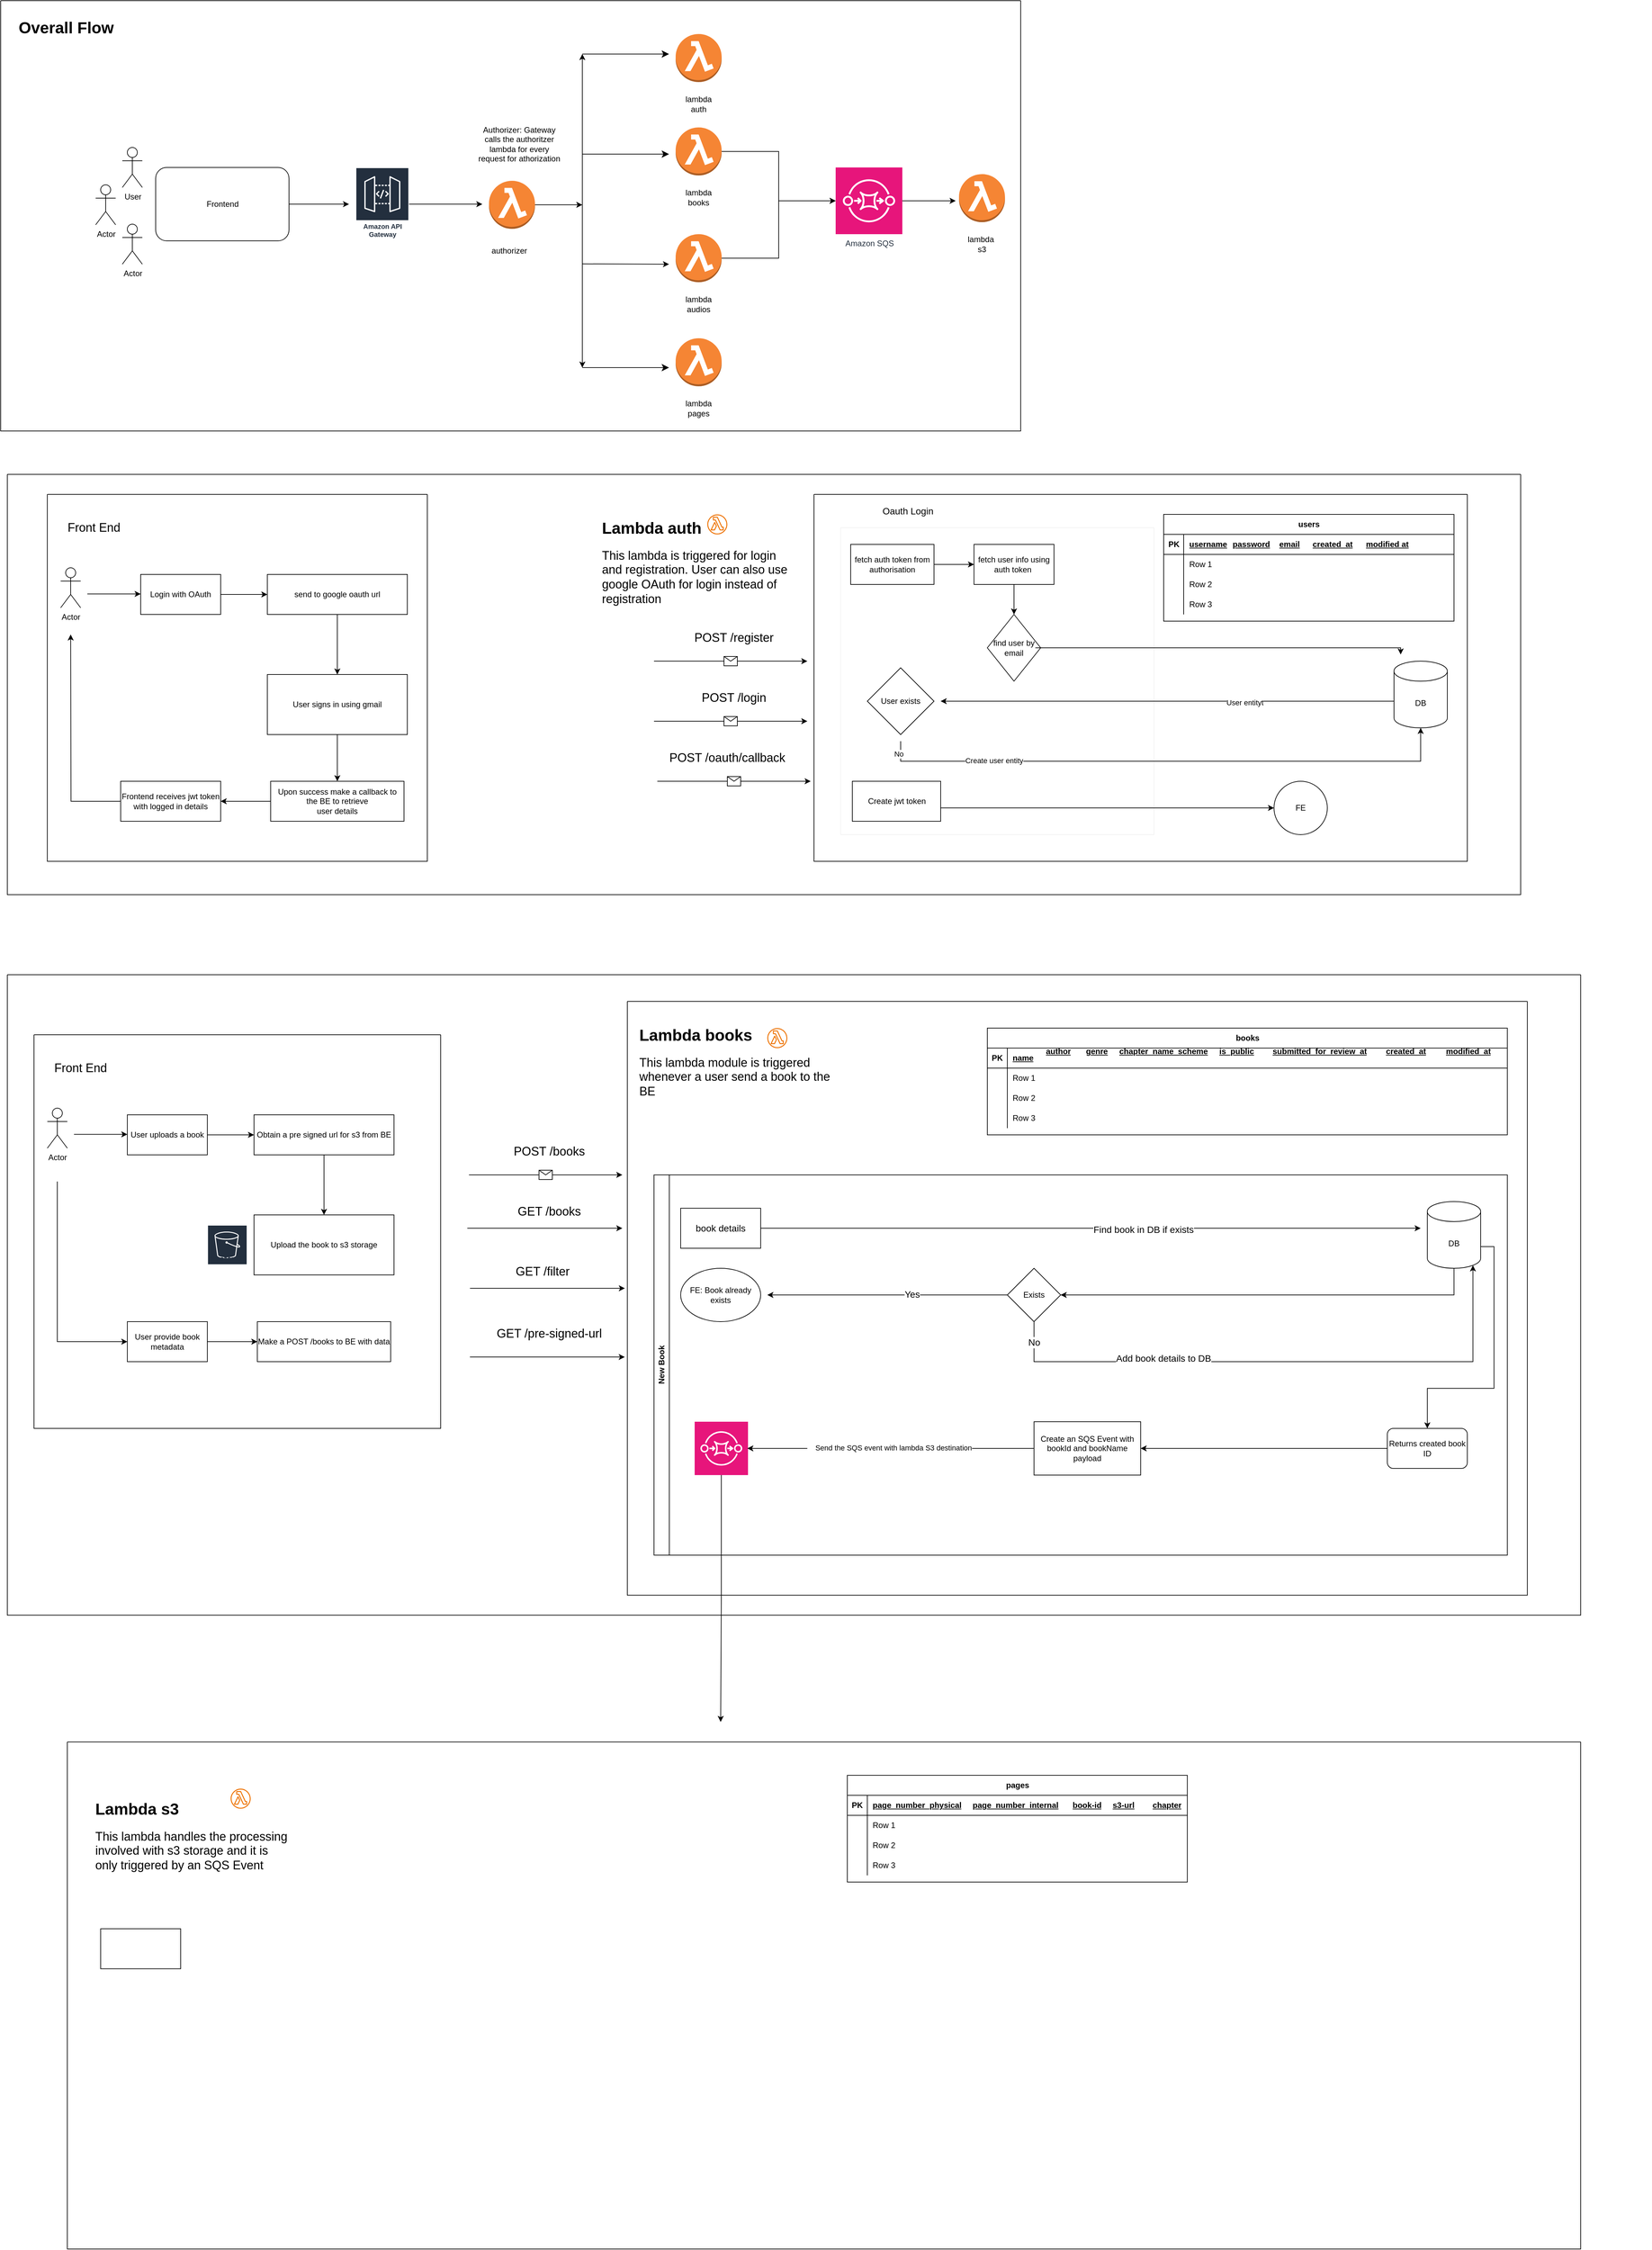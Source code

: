 <mxfile version="24.8.6">
  <diagram name="Page-1" id="2YBvvXClWsGukQMizWep">
    <mxGraphModel dx="2385" dy="2718" grid="1" gridSize="10" guides="1" tooltips="1" connect="1" arrows="1" fold="1" page="1" pageScale="1" pageWidth="850" pageHeight="1100" math="0" shadow="0">
      <root>
        <mxCell id="0" />
        <mxCell id="1" parent="0" />
        <mxCell id="t9KaYm3IcildCPDt8CfC-64" style="edgeStyle=orthogonalEdgeStyle;rounded=0;orthogonalLoop=1;jettySize=auto;html=1;" edge="1" parent="1" source="t9KaYm3IcildCPDt8CfC-1">
          <mxGeometry relative="1" as="geometry">
            <mxPoint x="552.5" y="275" as="targetPoint" />
          </mxGeometry>
        </mxCell>
        <mxCell id="t9KaYm3IcildCPDt8CfC-1" value="Frontend" style="rounded=1;whiteSpace=wrap;html=1;" vertex="1" parent="1">
          <mxGeometry x="262.5" y="220" width="200" height="110" as="geometry" />
        </mxCell>
        <mxCell id="t9KaYm3IcildCPDt8CfC-2" value="User" style="shape=umlActor;verticalLabelPosition=bottom;verticalAlign=top;html=1;outlineConnect=0;" vertex="1" parent="1">
          <mxGeometry x="212.5" y="190" width="30" height="60" as="geometry" />
        </mxCell>
        <mxCell id="t9KaYm3IcildCPDt8CfC-45" style="edgeStyle=orthogonalEdgeStyle;rounded=0;orthogonalLoop=1;jettySize=auto;html=1;" edge="1" parent="1" source="t9KaYm3IcildCPDt8CfC-3">
          <mxGeometry relative="1" as="geometry">
            <mxPoint x="752.5" y="275" as="targetPoint" />
          </mxGeometry>
        </mxCell>
        <mxCell id="t9KaYm3IcildCPDt8CfC-3" value="Amazon API Gateway" style="sketch=0;outlineConnect=0;fontColor=#232F3E;gradientColor=none;strokeColor=#ffffff;fillColor=#232F3E;dashed=0;verticalLabelPosition=middle;verticalAlign=bottom;align=center;html=1;whiteSpace=wrap;fontSize=10;fontStyle=1;spacing=3;shape=mxgraph.aws4.productIcon;prIcon=mxgraph.aws4.api_gateway;" vertex="1" parent="1">
          <mxGeometry x="562.5" y="220" width="80" height="110" as="geometry" />
        </mxCell>
        <mxCell id="t9KaYm3IcildCPDt8CfC-52" style="edgeStyle=orthogonalEdgeStyle;rounded=0;orthogonalLoop=1;jettySize=auto;html=1;" edge="1" parent="1" source="t9KaYm3IcildCPDt8CfC-20">
          <mxGeometry relative="1" as="geometry">
            <mxPoint x="902.5" y="276" as="targetPoint" />
          </mxGeometry>
        </mxCell>
        <mxCell id="t9KaYm3IcildCPDt8CfC-20" value="" style="outlineConnect=0;dashed=0;verticalLabelPosition=bottom;verticalAlign=top;align=center;html=1;shape=mxgraph.aws3.lambda_function;fillColor=#F58534;gradientColor=none;" vertex="1" parent="1">
          <mxGeometry x="762.5" y="240" width="69" height="72" as="geometry" />
        </mxCell>
        <mxCell id="t9KaYm3IcildCPDt8CfC-21" value="authorizer" style="text;html=1;align=center;verticalAlign=middle;whiteSpace=wrap;rounded=0;" vertex="1" parent="1">
          <mxGeometry x="762.5" y="330" width="60" height="30" as="geometry" />
        </mxCell>
        <mxCell id="t9KaYm3IcildCPDt8CfC-22" value="" style="outlineConnect=0;dashed=0;verticalLabelPosition=bottom;verticalAlign=top;align=center;html=1;shape=mxgraph.aws3.lambda_function;fillColor=#F58534;gradientColor=none;" vertex="1" parent="1">
          <mxGeometry x="1042.5" y="160" width="69" height="72" as="geometry" />
        </mxCell>
        <mxCell id="t9KaYm3IcildCPDt8CfC-23" value="lambda books" style="text;html=1;align=center;verticalAlign=middle;whiteSpace=wrap;rounded=0;" vertex="1" parent="1">
          <mxGeometry x="1047" y="250" width="60" height="30" as="geometry" />
        </mxCell>
        <mxCell id="t9KaYm3IcildCPDt8CfC-24" value="" style="outlineConnect=0;dashed=0;verticalLabelPosition=bottom;verticalAlign=top;align=center;html=1;shape=mxgraph.aws3.lambda_function;fillColor=#F58534;gradientColor=none;" vertex="1" parent="1">
          <mxGeometry x="1042.5" y="320" width="69" height="72" as="geometry" />
        </mxCell>
        <mxCell id="t9KaYm3IcildCPDt8CfC-25" value="lambda audios&lt;span style=&quot;caret-color: rgba(0, 0, 0, 0); color: rgba(0, 0, 0, 0); font-family: monospace; font-size: 0px; text-align: start; white-space: nowrap;&quot;&gt;%3CmxGraphModel%3E%3Croot%3E%3CmxCell%20id%3D%220%22%2F%3E%3CmxCell%20id%3D%221%22%20parent%3D%220%22%2F%3E%3CmxCell%20id%3D%222%22%20value%3D%22%22%20style%3D%22outlineConnect%3D0%3Bdashed%3D0%3BverticalLabelPosition%3Dbottom%3BverticalAlign%3Dtop%3Balign%3Dcenter%3Bhtml%3D1%3Bshape%3Dmxgraph.aws3.lambda_function%3BfillColor%3D%23F58534%3BgradientColor%3Dnone%3B%22%20vertex%3D%221%22%20parent%3D%221%22%3E%3CmxGeometry%20x%3D%22490%22%20y%3D%22460%22%20width%3D%2269%22%20height%3D%2272%22%20as%3D%22geometry%22%2F%3E%3C%2FmxCell%3E%3CmxCell%20id%3D%223%22%20value%3D%22books%22%20style%3D%22text%3Bhtml%3D1%3Balign%3Dcenter%3BverticalAlign%3Dmiddle%3BwhiteSpace%3Dwrap%3Brounded%3D0%3B%22%20vertex%3D%221%22%20parent%3D%221%22%3E%3CmxGeometry%20x%3D%22494.5%22%20y%3D%22550%22%20width%3D%2260%22%20height%3D%2230%22%20as%3D%22geometry%22%2F%3E%3C%2FmxCell%3E%3C%2Froot%3E%3C%2FmxGraphModel%3E&lt;/span&gt;" style="text;html=1;align=center;verticalAlign=middle;whiteSpace=wrap;rounded=0;" vertex="1" parent="1">
          <mxGeometry x="1047" y="410" width="60" height="30" as="geometry" />
        </mxCell>
        <mxCell id="t9KaYm3IcildCPDt8CfC-26" value="" style="outlineConnect=0;dashed=0;verticalLabelPosition=bottom;verticalAlign=top;align=center;html=1;shape=mxgraph.aws3.lambda_function;fillColor=#F58534;gradientColor=none;" vertex="1" parent="1">
          <mxGeometry x="1042.5" y="476" width="69" height="72" as="geometry" />
        </mxCell>
        <mxCell id="t9KaYm3IcildCPDt8CfC-27" value="lambda pages" style="text;html=1;align=center;verticalAlign=middle;whiteSpace=wrap;rounded=0;" vertex="1" parent="1">
          <mxGeometry x="1047" y="566" width="60" height="30" as="geometry" />
        </mxCell>
        <mxCell id="t9KaYm3IcildCPDt8CfC-28" value="" style="outlineConnect=0;dashed=0;verticalLabelPosition=bottom;verticalAlign=top;align=center;html=1;shape=mxgraph.aws3.lambda_function;fillColor=#F58534;gradientColor=none;" vertex="1" parent="1">
          <mxGeometry x="1467.5" y="230" width="69" height="72" as="geometry" />
        </mxCell>
        <mxCell id="t9KaYm3IcildCPDt8CfC-29" value="lambda&amp;nbsp;&lt;div&gt;s3&lt;/div&gt;" style="text;html=1;align=center;verticalAlign=middle;whiteSpace=wrap;rounded=0;" vertex="1" parent="1">
          <mxGeometry x="1472" y="320" width="60" height="30" as="geometry" />
        </mxCell>
        <mxCell id="t9KaYm3IcildCPDt8CfC-38" value="" style="edgeStyle=segmentEdgeStyle;endArrow=classic;html=1;curved=0;rounded=0;endSize=8;startSize=8;sourcePerimeterSpacing=0;targetPerimeterSpacing=0;" edge="1" parent="1">
          <mxGeometry width="100" relative="1" as="geometry">
            <mxPoint x="902.5" y="200" as="sourcePoint" />
            <mxPoint x="1032.5" y="200" as="targetPoint" />
            <Array as="points">
              <mxPoint x="932.5" y="200" />
              <mxPoint x="932.5" y="200" />
            </Array>
          </mxGeometry>
        </mxCell>
        <mxCell id="t9KaYm3IcildCPDt8CfC-39" value="" style="endArrow=classic;html=1;rounded=0;" edge="1" parent="1">
          <mxGeometry width="50" height="50" relative="1" as="geometry">
            <mxPoint x="902.5" y="364.5" as="sourcePoint" />
            <mxPoint x="1032.5" y="365" as="targetPoint" />
          </mxGeometry>
        </mxCell>
        <mxCell id="t9KaYm3IcildCPDt8CfC-41" value="" style="edgeStyle=segmentEdgeStyle;endArrow=classic;html=1;curved=0;rounded=0;endSize=8;startSize=8;sourcePerimeterSpacing=0;targetPerimeterSpacing=0;" edge="1" parent="1">
          <mxGeometry width="100" relative="1" as="geometry">
            <mxPoint x="902.5" y="520" as="sourcePoint" />
            <mxPoint x="1032.5" y="520" as="targetPoint" />
            <Array as="points">
              <mxPoint x="972.5" y="520" />
              <mxPoint x="972.5" y="520" />
            </Array>
          </mxGeometry>
        </mxCell>
        <mxCell id="t9KaYm3IcildCPDt8CfC-43" style="edgeStyle=orthogonalEdgeStyle;rounded=0;orthogonalLoop=1;jettySize=auto;html=1;" edge="1" parent="1">
          <mxGeometry relative="1" as="geometry">
            <mxPoint x="902.5" y="520" as="targetPoint" />
            <mxPoint x="902.5" y="395" as="sourcePoint" />
            <Array as="points">
              <mxPoint x="902.5" y="365" />
              <mxPoint x="902.5" y="365" />
            </Array>
          </mxGeometry>
        </mxCell>
        <mxCell id="t9KaYm3IcildCPDt8CfC-46" value="Authorizer: Gateway calls the authoritzer lambda for every request for athorization" style="text;html=1;align=center;verticalAlign=middle;whiteSpace=wrap;rounded=0;" vertex="1" parent="1">
          <mxGeometry x="742.5" y="150" width="130" height="70" as="geometry" />
        </mxCell>
        <mxCell id="t9KaYm3IcildCPDt8CfC-47" value="" style="outlineConnect=0;dashed=0;verticalLabelPosition=bottom;verticalAlign=top;align=center;html=1;shape=mxgraph.aws3.lambda_function;fillColor=#F58534;gradientColor=none;" vertex="1" parent="1">
          <mxGeometry x="1042.5" y="20" width="69" height="72" as="geometry" />
        </mxCell>
        <mxCell id="t9KaYm3IcildCPDt8CfC-48" value="lambda auth" style="text;html=1;align=center;verticalAlign=middle;whiteSpace=wrap;rounded=0;" vertex="1" parent="1">
          <mxGeometry x="1047" y="110" width="60" height="30" as="geometry" />
        </mxCell>
        <mxCell id="t9KaYm3IcildCPDt8CfC-49" value="" style="edgeStyle=segmentEdgeStyle;endArrow=classic;html=1;curved=0;rounded=0;endSize=8;startSize=8;sourcePerimeterSpacing=0;targetPerimeterSpacing=0;" edge="1" parent="1">
          <mxGeometry width="100" relative="1" as="geometry">
            <mxPoint x="902.5" y="50" as="sourcePoint" />
            <mxPoint x="1032.5" y="50" as="targetPoint" />
            <Array as="points">
              <mxPoint x="992.5" y="50" />
              <mxPoint x="992.5" y="50" />
            </Array>
          </mxGeometry>
        </mxCell>
        <mxCell id="t9KaYm3IcildCPDt8CfC-51" value="" style="endArrow=classic;html=1;rounded=0;" edge="1" parent="1">
          <mxGeometry width="50" height="50" relative="1" as="geometry">
            <mxPoint x="902.5" y="200" as="sourcePoint" />
            <mxPoint x="902.5" y="50" as="targetPoint" />
          </mxGeometry>
        </mxCell>
        <mxCell id="t9KaYm3IcildCPDt8CfC-53" value="" style="endArrow=none;html=1;rounded=0;" edge="1" parent="1">
          <mxGeometry width="50" height="50" relative="1" as="geometry">
            <mxPoint x="902.5" y="370" as="sourcePoint" />
            <mxPoint x="902.5" y="200" as="targetPoint" />
          </mxGeometry>
        </mxCell>
        <mxCell id="t9KaYm3IcildCPDt8CfC-63" style="edgeStyle=orthogonalEdgeStyle;rounded=0;orthogonalLoop=1;jettySize=auto;html=1;" edge="1" parent="1" source="t9KaYm3IcildCPDt8CfC-55">
          <mxGeometry relative="1" as="geometry">
            <mxPoint x="1462.5" y="270" as="targetPoint" />
          </mxGeometry>
        </mxCell>
        <mxCell id="t9KaYm3IcildCPDt8CfC-55" value="Amazon SQS" style="sketch=0;points=[[0,0,0],[0.25,0,0],[0.5,0,0],[0.75,0,0],[1,0,0],[0,1,0],[0.25,1,0],[0.5,1,0],[0.75,1,0],[1,1,0],[0,0.25,0],[0,0.5,0],[0,0.75,0],[1,0.25,0],[1,0.5,0],[1,0.75,0]];outlineConnect=0;fontColor=#232F3E;fillColor=#E7157B;strokeColor=#ffffff;dashed=0;verticalLabelPosition=bottom;verticalAlign=top;align=center;html=1;fontSize=12;fontStyle=0;aspect=fixed;shape=mxgraph.aws4.resourceIcon;resIcon=mxgraph.aws4.sqs;" vertex="1" parent="1">
          <mxGeometry x="1282.5" y="220" width="100" height="100" as="geometry" />
        </mxCell>
        <mxCell id="t9KaYm3IcildCPDt8CfC-60" style="edgeStyle=orthogonalEdgeStyle;rounded=0;orthogonalLoop=1;jettySize=auto;html=1;entryX=0;entryY=0.5;entryDx=0;entryDy=0;entryPerimeter=0;" edge="1" parent="1" source="t9KaYm3IcildCPDt8CfC-22" target="t9KaYm3IcildCPDt8CfC-55">
          <mxGeometry relative="1" as="geometry" />
        </mxCell>
        <mxCell id="t9KaYm3IcildCPDt8CfC-61" style="edgeStyle=orthogonalEdgeStyle;rounded=0;orthogonalLoop=1;jettySize=auto;html=1;entryX=0;entryY=0.5;entryDx=0;entryDy=0;entryPerimeter=0;" edge="1" parent="1" source="t9KaYm3IcildCPDt8CfC-24" target="t9KaYm3IcildCPDt8CfC-55">
          <mxGeometry relative="1" as="geometry" />
        </mxCell>
        <mxCell id="t9KaYm3IcildCPDt8CfC-65" value="Actor" style="shape=umlActor;verticalLabelPosition=bottom;verticalAlign=top;html=1;outlineConnect=0;" vertex="1" parent="1">
          <mxGeometry x="172.5" y="246" width="30" height="60" as="geometry" />
        </mxCell>
        <mxCell id="t9KaYm3IcildCPDt8CfC-67" value="Actor" style="shape=umlActor;verticalLabelPosition=bottom;verticalAlign=top;html=1;outlineConnect=0;" vertex="1" parent="1">
          <mxGeometry x="212.5" y="305" width="30" height="60" as="geometry" />
        </mxCell>
        <mxCell id="t9KaYm3IcildCPDt8CfC-178" value="" style="endArrow=classic;html=1;rounded=0;" edge="1" parent="1">
          <mxGeometry relative="1" as="geometry">
            <mxPoint x="732.5" y="1730" as="sourcePoint" />
            <mxPoint x="962.5" y="1730" as="targetPoint" />
          </mxGeometry>
        </mxCell>
        <mxCell id="t9KaYm3IcildCPDt8CfC-179" value="" style="shape=message;html=1;outlineConnect=0;" vertex="1" parent="t9KaYm3IcildCPDt8CfC-178">
          <mxGeometry width="20" height="14" relative="1" as="geometry">
            <mxPoint x="-10" y="-7" as="offset" />
          </mxGeometry>
        </mxCell>
        <mxCell id="t9KaYm3IcildCPDt8CfC-180" value="&lt;font style=&quot;font-size: 18px;&quot;&gt;POST /books&lt;/font&gt;" style="text;html=1;align=center;verticalAlign=middle;whiteSpace=wrap;rounded=0;" vertex="1" parent="1">
          <mxGeometry x="772.5" y="1660" width="160" height="70" as="geometry" />
        </mxCell>
        <mxCell id="t9KaYm3IcildCPDt8CfC-183" value="&lt;font style=&quot;font-size: 18px;&quot;&gt;GET /books&lt;/font&gt;" style="text;html=1;align=center;verticalAlign=middle;whiteSpace=wrap;rounded=0;" vertex="1" parent="1">
          <mxGeometry x="772.5" y="1750" width="160" height="70" as="geometry" />
        </mxCell>
        <mxCell id="t9KaYm3IcildCPDt8CfC-186" value="&lt;font style=&quot;font-size: 18px;&quot;&gt;GET /filter&lt;/font&gt;" style="text;html=1;align=center;verticalAlign=middle;whiteSpace=wrap;rounded=0;" vertex="1" parent="1">
          <mxGeometry x="752.5" y="1840" width="180" height="70" as="geometry" />
        </mxCell>
        <mxCell id="t9KaYm3IcildCPDt8CfC-189" value="&lt;font style=&quot;font-size: 18px;&quot;&gt;GET /pre-signed-url&lt;/font&gt;" style="text;html=1;align=center;verticalAlign=middle;whiteSpace=wrap;rounded=0;" vertex="1" parent="1">
          <mxGeometry x="772.5" y="1933" width="160" height="70" as="geometry" />
        </mxCell>
        <mxCell id="t9KaYm3IcildCPDt8CfC-193" value="" style="endArrow=classic;html=1;rounded=0;" edge="1" parent="1">
          <mxGeometry width="50" height="50" relative="1" as="geometry">
            <mxPoint x="730" y="1810" as="sourcePoint" />
            <mxPoint x="962.5" y="1810" as="targetPoint" />
          </mxGeometry>
        </mxCell>
        <mxCell id="t9KaYm3IcildCPDt8CfC-194" value="" style="endArrow=classic;html=1;rounded=0;" edge="1" parent="1">
          <mxGeometry width="50" height="50" relative="1" as="geometry">
            <mxPoint x="734" y="1900" as="sourcePoint" />
            <mxPoint x="966.25" y="1900" as="targetPoint" />
          </mxGeometry>
        </mxCell>
        <mxCell id="t9KaYm3IcildCPDt8CfC-195" value="" style="endArrow=classic;html=1;rounded=0;" edge="1" parent="1">
          <mxGeometry width="50" height="50" relative="1" as="geometry">
            <mxPoint x="733.88" y="2003" as="sourcePoint" />
            <mxPoint x="966.13" y="2003" as="targetPoint" />
          </mxGeometry>
        </mxCell>
        <mxCell id="t9KaYm3IcildCPDt8CfC-250" value="" style="swimlane;startSize=0;" vertex="1" parent="1">
          <mxGeometry x="130" y="2580" width="2270" height="760" as="geometry" />
        </mxCell>
        <mxCell id="t9KaYm3IcildCPDt8CfC-252" value="&lt;h1 style=&quot;margin-top: 0px;&quot;&gt;Lambda s3&lt;/h1&gt;&lt;div&gt;&lt;font style=&quot;font-size: 18px;&quot;&gt;This lambda handles the processing involved with s3 storage and it is only triggered by an SQS Event&lt;/font&gt;&lt;/div&gt;" style="text;html=1;whiteSpace=wrap;overflow=hidden;rounded=0;" vertex="1" parent="t9KaYm3IcildCPDt8CfC-250">
          <mxGeometry x="40" y="80" width="299" height="120" as="geometry" />
        </mxCell>
        <mxCell id="t9KaYm3IcildCPDt8CfC-253" value="" style="sketch=0;outlineConnect=0;fontColor=#232F3E;gradientColor=none;fillColor=#ED7100;strokeColor=none;dashed=0;verticalLabelPosition=bottom;verticalAlign=top;align=center;html=1;fontSize=12;fontStyle=0;aspect=fixed;pointerEvents=1;shape=mxgraph.aws4.lambda_function;" vertex="1" parent="t9KaYm3IcildCPDt8CfC-250">
          <mxGeometry x="245" y="70" width="30" height="30" as="geometry" />
        </mxCell>
        <mxCell id="t9KaYm3IcildCPDt8CfC-254" value="" style="rounded=0;whiteSpace=wrap;html=1;" vertex="1" parent="t9KaYm3IcildCPDt8CfC-250">
          <mxGeometry x="50" y="280" width="120" height="60" as="geometry" />
        </mxCell>
        <mxCell id="t9KaYm3IcildCPDt8CfC-255" value="pages" style="shape=table;startSize=30;container=1;collapsible=1;childLayout=tableLayout;fixedRows=1;rowLines=0;fontStyle=1;align=center;resizeLast=1;html=1;" vertex="1" parent="t9KaYm3IcildCPDt8CfC-250">
          <mxGeometry x="1170" y="50" width="510" height="160" as="geometry" />
        </mxCell>
        <mxCell id="t9KaYm3IcildCPDt8CfC-256" value="" style="shape=tableRow;horizontal=0;startSize=0;swimlaneHead=0;swimlaneBody=0;fillColor=none;collapsible=0;dropTarget=0;points=[[0,0.5],[1,0.5]];portConstraint=eastwest;top=0;left=0;right=0;bottom=1;" vertex="1" parent="t9KaYm3IcildCPDt8CfC-255">
          <mxGeometry y="30" width="510" height="30" as="geometry" />
        </mxCell>
        <mxCell id="t9KaYm3IcildCPDt8CfC-257" value="PK" style="shape=partialRectangle;connectable=0;fillColor=none;top=0;left=0;bottom=0;right=0;fontStyle=1;overflow=hidden;whiteSpace=wrap;html=1;" vertex="1" parent="t9KaYm3IcildCPDt8CfC-256">
          <mxGeometry width="30" height="30" as="geometry">
            <mxRectangle width="30" height="30" as="alternateBounds" />
          </mxGeometry>
        </mxCell>
        <mxCell id="t9KaYm3IcildCPDt8CfC-258" value="page_number_physical" style="shape=partialRectangle;connectable=0;fillColor=none;top=0;left=0;bottom=0;right=0;align=left;spacingLeft=6;fontStyle=5;overflow=hidden;whiteSpace=wrap;html=1;" vertex="1" parent="t9KaYm3IcildCPDt8CfC-256">
          <mxGeometry x="30" width="480" height="30" as="geometry">
            <mxRectangle width="480" height="30" as="alternateBounds" />
          </mxGeometry>
        </mxCell>
        <mxCell id="t9KaYm3IcildCPDt8CfC-259" value="" style="shape=tableRow;horizontal=0;startSize=0;swimlaneHead=0;swimlaneBody=0;fillColor=none;collapsible=0;dropTarget=0;points=[[0,0.5],[1,0.5]];portConstraint=eastwest;top=0;left=0;right=0;bottom=0;" vertex="1" parent="t9KaYm3IcildCPDt8CfC-255">
          <mxGeometry y="60" width="510" height="30" as="geometry" />
        </mxCell>
        <mxCell id="t9KaYm3IcildCPDt8CfC-260" value="" style="shape=partialRectangle;connectable=0;fillColor=none;top=0;left=0;bottom=0;right=0;editable=1;overflow=hidden;whiteSpace=wrap;html=1;" vertex="1" parent="t9KaYm3IcildCPDt8CfC-259">
          <mxGeometry width="30" height="30" as="geometry">
            <mxRectangle width="30" height="30" as="alternateBounds" />
          </mxGeometry>
        </mxCell>
        <mxCell id="t9KaYm3IcildCPDt8CfC-261" value="Row 1" style="shape=partialRectangle;connectable=0;fillColor=none;top=0;left=0;bottom=0;right=0;align=left;spacingLeft=6;overflow=hidden;whiteSpace=wrap;html=1;" vertex="1" parent="t9KaYm3IcildCPDt8CfC-259">
          <mxGeometry x="30" width="480" height="30" as="geometry">
            <mxRectangle width="480" height="30" as="alternateBounds" />
          </mxGeometry>
        </mxCell>
        <mxCell id="t9KaYm3IcildCPDt8CfC-262" value="" style="shape=tableRow;horizontal=0;startSize=0;swimlaneHead=0;swimlaneBody=0;fillColor=none;collapsible=0;dropTarget=0;points=[[0,0.5],[1,0.5]];portConstraint=eastwest;top=0;left=0;right=0;bottom=0;" vertex="1" parent="t9KaYm3IcildCPDt8CfC-255">
          <mxGeometry y="90" width="510" height="30" as="geometry" />
        </mxCell>
        <mxCell id="t9KaYm3IcildCPDt8CfC-263" value="" style="shape=partialRectangle;connectable=0;fillColor=none;top=0;left=0;bottom=0;right=0;editable=1;overflow=hidden;whiteSpace=wrap;html=1;" vertex="1" parent="t9KaYm3IcildCPDt8CfC-262">
          <mxGeometry width="30" height="30" as="geometry">
            <mxRectangle width="30" height="30" as="alternateBounds" />
          </mxGeometry>
        </mxCell>
        <mxCell id="t9KaYm3IcildCPDt8CfC-264" value="Row 2" style="shape=partialRectangle;connectable=0;fillColor=none;top=0;left=0;bottom=0;right=0;align=left;spacingLeft=6;overflow=hidden;whiteSpace=wrap;html=1;" vertex="1" parent="t9KaYm3IcildCPDt8CfC-262">
          <mxGeometry x="30" width="480" height="30" as="geometry">
            <mxRectangle width="480" height="30" as="alternateBounds" />
          </mxGeometry>
        </mxCell>
        <mxCell id="t9KaYm3IcildCPDt8CfC-265" value="" style="shape=tableRow;horizontal=0;startSize=0;swimlaneHead=0;swimlaneBody=0;fillColor=none;collapsible=0;dropTarget=0;points=[[0,0.5],[1,0.5]];portConstraint=eastwest;top=0;left=0;right=0;bottom=0;" vertex="1" parent="t9KaYm3IcildCPDt8CfC-255">
          <mxGeometry y="120" width="510" height="30" as="geometry" />
        </mxCell>
        <mxCell id="t9KaYm3IcildCPDt8CfC-266" value="" style="shape=partialRectangle;connectable=0;fillColor=none;top=0;left=0;bottom=0;right=0;editable=1;overflow=hidden;whiteSpace=wrap;html=1;" vertex="1" parent="t9KaYm3IcildCPDt8CfC-265">
          <mxGeometry width="30" height="30" as="geometry">
            <mxRectangle width="30" height="30" as="alternateBounds" />
          </mxGeometry>
        </mxCell>
        <mxCell id="t9KaYm3IcildCPDt8CfC-267" value="Row 3" style="shape=partialRectangle;connectable=0;fillColor=none;top=0;left=0;bottom=0;right=0;align=left;spacingLeft=6;overflow=hidden;whiteSpace=wrap;html=1;" vertex="1" parent="t9KaYm3IcildCPDt8CfC-265">
          <mxGeometry x="30" width="480" height="30" as="geometry">
            <mxRectangle width="480" height="30" as="alternateBounds" />
          </mxGeometry>
        </mxCell>
        <mxCell id="t9KaYm3IcildCPDt8CfC-268" value="page_number_internal" style="shape=partialRectangle;connectable=0;fillColor=none;top=0;left=0;bottom=0;right=0;align=left;spacingLeft=6;fontStyle=5;overflow=hidden;whiteSpace=wrap;html=1;" vertex="1" parent="t9KaYm3IcildCPDt8CfC-250">
          <mxGeometry x="1350" y="80" width="750" height="30" as="geometry">
            <mxRectangle width="750" height="30" as="alternateBounds" />
          </mxGeometry>
        </mxCell>
        <mxCell id="t9KaYm3IcildCPDt8CfC-269" value="book-id" style="shape=partialRectangle;connectable=0;fillColor=none;top=0;left=0;bottom=0;right=0;align=left;spacingLeft=6;fontStyle=5;overflow=hidden;whiteSpace=wrap;html=1;" vertex="1" parent="t9KaYm3IcildCPDt8CfC-250">
          <mxGeometry x="1500" y="80" width="750" height="30" as="geometry">
            <mxRectangle width="750" height="30" as="alternateBounds" />
          </mxGeometry>
        </mxCell>
        <mxCell id="t9KaYm3IcildCPDt8CfC-270" value="s3-url" style="shape=partialRectangle;connectable=0;fillColor=none;top=0;left=0;bottom=0;right=0;align=left;spacingLeft=6;fontStyle=5;overflow=hidden;whiteSpace=wrap;html=1;" vertex="1" parent="t9KaYm3IcildCPDt8CfC-250">
          <mxGeometry x="1560" y="80" width="750" height="30" as="geometry">
            <mxRectangle width="750" height="30" as="alternateBounds" />
          </mxGeometry>
        </mxCell>
        <mxCell id="t9KaYm3IcildCPDt8CfC-271" value="chapter" style="shape=partialRectangle;connectable=0;fillColor=none;top=0;left=0;bottom=0;right=0;align=left;spacingLeft=6;fontStyle=5;overflow=hidden;whiteSpace=wrap;html=1;" vertex="1" parent="t9KaYm3IcildCPDt8CfC-250">
          <mxGeometry x="1620" y="80" width="750" height="30" as="geometry">
            <mxRectangle width="750" height="30" as="alternateBounds" />
          </mxGeometry>
        </mxCell>
        <mxCell id="t9KaYm3IcildCPDt8CfC-274" value="" style="swimlane;startSize=0;" vertex="1" parent="1">
          <mxGeometry x="30" y="-30" width="1530" height="645" as="geometry" />
        </mxCell>
        <mxCell id="t9KaYm3IcildCPDt8CfC-275" value="&lt;h1 style=&quot;margin-top: 0px;&quot;&gt;Overall Flow&lt;/h1&gt;" style="text;html=1;whiteSpace=wrap;overflow=hidden;rounded=0;" vertex="1" parent="t9KaYm3IcildCPDt8CfC-274">
          <mxGeometry x="25" y="20" width="180" height="120" as="geometry" />
        </mxCell>
        <mxCell id="t9KaYm3IcildCPDt8CfC-276" value="" style="swimlane;startSize=0;" vertex="1" parent="1">
          <mxGeometry x="100" y="710" width="570" height="550" as="geometry" />
        </mxCell>
        <mxCell id="t9KaYm3IcildCPDt8CfC-277" style="edgeStyle=orthogonalEdgeStyle;rounded=0;orthogonalLoop=1;jettySize=auto;html=1;entryX=0;entryY=0.5;entryDx=0;entryDy=0;" edge="1" parent="t9KaYm3IcildCPDt8CfC-276" source="t9KaYm3IcildCPDt8CfC-278" target="t9KaYm3IcildCPDt8CfC-284">
          <mxGeometry relative="1" as="geometry" />
        </mxCell>
        <mxCell id="t9KaYm3IcildCPDt8CfC-278" value="Login with OAuth" style="rounded=0;whiteSpace=wrap;html=1;" vertex="1" parent="t9KaYm3IcildCPDt8CfC-276">
          <mxGeometry x="140" y="120" width="120" height="60" as="geometry" />
        </mxCell>
        <mxCell id="t9KaYm3IcildCPDt8CfC-279" value="&lt;font style=&quot;font-size: 18px;&quot;&gt;Front End&lt;/font&gt;" style="text;html=1;align=center;verticalAlign=middle;whiteSpace=wrap;rounded=0;" vertex="1" parent="t9KaYm3IcildCPDt8CfC-276">
          <mxGeometry x="-10" y="20" width="160" height="60" as="geometry" />
        </mxCell>
        <mxCell id="t9KaYm3IcildCPDt8CfC-281" value="Actor" style="shape=umlActor;verticalLabelPosition=bottom;verticalAlign=top;html=1;outlineConnect=0;" vertex="1" parent="t9KaYm3IcildCPDt8CfC-276">
          <mxGeometry x="20" y="110" width="30" height="60" as="geometry" />
        </mxCell>
        <mxCell id="t9KaYm3IcildCPDt8CfC-282" style="edgeStyle=orthogonalEdgeStyle;rounded=0;orthogonalLoop=1;jettySize=auto;html=1;" edge="1" parent="t9KaYm3IcildCPDt8CfC-276">
          <mxGeometry relative="1" as="geometry">
            <mxPoint x="60" y="149.29" as="sourcePoint" />
            <mxPoint x="140" y="149.29" as="targetPoint" />
            <Array as="points">
              <mxPoint x="100" y="149.29" />
              <mxPoint x="140" y="150.29" />
            </Array>
          </mxGeometry>
        </mxCell>
        <mxCell id="t9KaYm3IcildCPDt8CfC-283" style="edgeStyle=orthogonalEdgeStyle;rounded=0;orthogonalLoop=1;jettySize=auto;html=1;entryX=0.5;entryY=0;entryDx=0;entryDy=0;" edge="1" parent="t9KaYm3IcildCPDt8CfC-276" source="t9KaYm3IcildCPDt8CfC-284" target="t9KaYm3IcildCPDt8CfC-285">
          <mxGeometry relative="1" as="geometry" />
        </mxCell>
        <mxCell id="t9KaYm3IcildCPDt8CfC-284" value="send to google oauth url" style="rounded=0;whiteSpace=wrap;html=1;" vertex="1" parent="t9KaYm3IcildCPDt8CfC-276">
          <mxGeometry x="330" y="120" width="210" height="60" as="geometry" />
        </mxCell>
        <mxCell id="t9KaYm3IcildCPDt8CfC-290" style="edgeStyle=orthogonalEdgeStyle;rounded=0;orthogonalLoop=1;jettySize=auto;html=1;entryX=0.5;entryY=0;entryDx=0;entryDy=0;" edge="1" parent="t9KaYm3IcildCPDt8CfC-276" source="t9KaYm3IcildCPDt8CfC-285" target="t9KaYm3IcildCPDt8CfC-288">
          <mxGeometry relative="1" as="geometry" />
        </mxCell>
        <mxCell id="t9KaYm3IcildCPDt8CfC-285" value="User signs in using gmail" style="rounded=0;whiteSpace=wrap;html=1;" vertex="1" parent="t9KaYm3IcildCPDt8CfC-276">
          <mxGeometry x="330" y="270" width="210" height="90" as="geometry" />
        </mxCell>
        <mxCell id="t9KaYm3IcildCPDt8CfC-292" style="edgeStyle=orthogonalEdgeStyle;rounded=0;orthogonalLoop=1;jettySize=auto;html=1;" edge="1" parent="t9KaYm3IcildCPDt8CfC-276" source="t9KaYm3IcildCPDt8CfC-287">
          <mxGeometry relative="1" as="geometry">
            <mxPoint x="35" y="210" as="targetPoint" />
          </mxGeometry>
        </mxCell>
        <mxCell id="t9KaYm3IcildCPDt8CfC-287" value="Frontend receives jwt token with logged in details" style="rounded=0;whiteSpace=wrap;html=1;" vertex="1" parent="t9KaYm3IcildCPDt8CfC-276">
          <mxGeometry x="110" y="430" width="150" height="60" as="geometry" />
        </mxCell>
        <mxCell id="t9KaYm3IcildCPDt8CfC-291" style="edgeStyle=orthogonalEdgeStyle;rounded=0;orthogonalLoop=1;jettySize=auto;html=1;entryX=1;entryY=0.5;entryDx=0;entryDy=0;" edge="1" parent="t9KaYm3IcildCPDt8CfC-276" source="t9KaYm3IcildCPDt8CfC-288" target="t9KaYm3IcildCPDt8CfC-287">
          <mxGeometry relative="1" as="geometry" />
        </mxCell>
        <mxCell id="t9KaYm3IcildCPDt8CfC-288" value="Upon success make a callback to the BE to retrieve&lt;div&gt;user details&lt;/div&gt;" style="rounded=0;whiteSpace=wrap;html=1;" vertex="1" parent="t9KaYm3IcildCPDt8CfC-276">
          <mxGeometry x="335" y="430" width="200" height="60" as="geometry" />
        </mxCell>
        <mxCell id="t9KaYm3IcildCPDt8CfC-293" value="" style="swimlane;startSize=0;" vertex="1" parent="1">
          <mxGeometry x="40" y="680" width="2270" height="630" as="geometry" />
        </mxCell>
        <mxCell id="t9KaYm3IcildCPDt8CfC-68" value="&lt;h1 style=&quot;margin-top: 0px;&quot;&gt;Lambda auth&lt;/h1&gt;&lt;div&gt;&lt;font style=&quot;font-size: 18px;&quot;&gt;This lambda is triggered for login and registration. User can also use google OAuth for&amp;nbsp;login instead of registration&lt;/font&gt;&lt;/div&gt;" style="text;html=1;whiteSpace=wrap;overflow=hidden;rounded=0;" vertex="1" parent="t9KaYm3IcildCPDt8CfC-293">
          <mxGeometry x="890" y="60" width="290" height="140" as="geometry" />
        </mxCell>
        <mxCell id="t9KaYm3IcildCPDt8CfC-70" value="" style="sketch=0;outlineConnect=0;fontColor=#232F3E;gradientColor=none;fillColor=#ED7100;strokeColor=none;dashed=0;verticalLabelPosition=bottom;verticalAlign=top;align=center;html=1;fontSize=12;fontStyle=0;aspect=fixed;pointerEvents=1;shape=mxgraph.aws4.lambda_function;" vertex="1" parent="t9KaYm3IcildCPDt8CfC-293">
          <mxGeometry x="1050" y="60" width="30" height="30" as="geometry" />
        </mxCell>
        <mxCell id="t9KaYm3IcildCPDt8CfC-71" value="" style="swimlane;startSize=0;" vertex="1" parent="t9KaYm3IcildCPDt8CfC-293">
          <mxGeometry x="1210" y="30" width="980" height="550" as="geometry">
            <mxRectangle x="370" y="740" width="50" height="40" as="alternateBounds" />
          </mxGeometry>
        </mxCell>
        <mxCell id="t9KaYm3IcildCPDt8CfC-86" value="users" style="shape=table;startSize=30;container=1;collapsible=1;childLayout=tableLayout;fixedRows=1;rowLines=0;fontStyle=1;align=center;resizeLast=1;html=1;" vertex="1" parent="t9KaYm3IcildCPDt8CfC-71">
          <mxGeometry x="524.5" y="30" width="435.5" height="160" as="geometry" />
        </mxCell>
        <mxCell id="t9KaYm3IcildCPDt8CfC-87" value="" style="shape=tableRow;horizontal=0;startSize=0;swimlaneHead=0;swimlaneBody=0;fillColor=none;collapsible=0;dropTarget=0;points=[[0,0.5],[1,0.5]];portConstraint=eastwest;top=0;left=0;right=0;bottom=1;" vertex="1" parent="t9KaYm3IcildCPDt8CfC-86">
          <mxGeometry y="30" width="435.5" height="30" as="geometry" />
        </mxCell>
        <mxCell id="t9KaYm3IcildCPDt8CfC-88" value="PK" style="shape=partialRectangle;connectable=0;fillColor=none;top=0;left=0;bottom=0;right=0;fontStyle=1;overflow=hidden;whiteSpace=wrap;html=1;" vertex="1" parent="t9KaYm3IcildCPDt8CfC-87">
          <mxGeometry width="30" height="30" as="geometry">
            <mxRectangle width="30" height="30" as="alternateBounds" />
          </mxGeometry>
        </mxCell>
        <mxCell id="t9KaYm3IcildCPDt8CfC-89" value="username" style="shape=partialRectangle;connectable=0;fillColor=none;top=0;left=0;bottom=0;right=0;align=left;spacingLeft=6;fontStyle=5;overflow=hidden;whiteSpace=wrap;html=1;" vertex="1" parent="t9KaYm3IcildCPDt8CfC-87">
          <mxGeometry x="30" width="405.5" height="30" as="geometry">
            <mxRectangle width="405.5" height="30" as="alternateBounds" />
          </mxGeometry>
        </mxCell>
        <mxCell id="t9KaYm3IcildCPDt8CfC-90" value="" style="shape=tableRow;horizontal=0;startSize=0;swimlaneHead=0;swimlaneBody=0;fillColor=none;collapsible=0;dropTarget=0;points=[[0,0.5],[1,0.5]];portConstraint=eastwest;top=0;left=0;right=0;bottom=0;" vertex="1" parent="t9KaYm3IcildCPDt8CfC-86">
          <mxGeometry y="60" width="435.5" height="30" as="geometry" />
        </mxCell>
        <mxCell id="t9KaYm3IcildCPDt8CfC-91" value="" style="shape=partialRectangle;connectable=0;fillColor=none;top=0;left=0;bottom=0;right=0;editable=1;overflow=hidden;whiteSpace=wrap;html=1;" vertex="1" parent="t9KaYm3IcildCPDt8CfC-90">
          <mxGeometry width="30" height="30" as="geometry">
            <mxRectangle width="30" height="30" as="alternateBounds" />
          </mxGeometry>
        </mxCell>
        <mxCell id="t9KaYm3IcildCPDt8CfC-92" value="Row 1" style="shape=partialRectangle;connectable=0;fillColor=none;top=0;left=0;bottom=0;right=0;align=left;spacingLeft=6;overflow=hidden;whiteSpace=wrap;html=1;" vertex="1" parent="t9KaYm3IcildCPDt8CfC-90">
          <mxGeometry x="30" width="405.5" height="30" as="geometry">
            <mxRectangle width="405.5" height="30" as="alternateBounds" />
          </mxGeometry>
        </mxCell>
        <mxCell id="t9KaYm3IcildCPDt8CfC-93" value="" style="shape=tableRow;horizontal=0;startSize=0;swimlaneHead=0;swimlaneBody=0;fillColor=none;collapsible=0;dropTarget=0;points=[[0,0.5],[1,0.5]];portConstraint=eastwest;top=0;left=0;right=0;bottom=0;" vertex="1" parent="t9KaYm3IcildCPDt8CfC-86">
          <mxGeometry y="90" width="435.5" height="30" as="geometry" />
        </mxCell>
        <mxCell id="t9KaYm3IcildCPDt8CfC-94" value="" style="shape=partialRectangle;connectable=0;fillColor=none;top=0;left=0;bottom=0;right=0;editable=1;overflow=hidden;whiteSpace=wrap;html=1;" vertex="1" parent="t9KaYm3IcildCPDt8CfC-93">
          <mxGeometry width="30" height="30" as="geometry">
            <mxRectangle width="30" height="30" as="alternateBounds" />
          </mxGeometry>
        </mxCell>
        <mxCell id="t9KaYm3IcildCPDt8CfC-95" value="Row 2" style="shape=partialRectangle;connectable=0;fillColor=none;top=0;left=0;bottom=0;right=0;align=left;spacingLeft=6;overflow=hidden;whiteSpace=wrap;html=1;" vertex="1" parent="t9KaYm3IcildCPDt8CfC-93">
          <mxGeometry x="30" width="405.5" height="30" as="geometry">
            <mxRectangle width="405.5" height="30" as="alternateBounds" />
          </mxGeometry>
        </mxCell>
        <mxCell id="t9KaYm3IcildCPDt8CfC-96" value="" style="shape=tableRow;horizontal=0;startSize=0;swimlaneHead=0;swimlaneBody=0;fillColor=none;collapsible=0;dropTarget=0;points=[[0,0.5],[1,0.5]];portConstraint=eastwest;top=0;left=0;right=0;bottom=0;" vertex="1" parent="t9KaYm3IcildCPDt8CfC-86">
          <mxGeometry y="120" width="435.5" height="30" as="geometry" />
        </mxCell>
        <mxCell id="t9KaYm3IcildCPDt8CfC-97" value="" style="shape=partialRectangle;connectable=0;fillColor=none;top=0;left=0;bottom=0;right=0;editable=1;overflow=hidden;whiteSpace=wrap;html=1;" vertex="1" parent="t9KaYm3IcildCPDt8CfC-96">
          <mxGeometry width="30" height="30" as="geometry">
            <mxRectangle width="30" height="30" as="alternateBounds" />
          </mxGeometry>
        </mxCell>
        <mxCell id="t9KaYm3IcildCPDt8CfC-98" value="Row 3" style="shape=partialRectangle;connectable=0;fillColor=none;top=0;left=0;bottom=0;right=0;align=left;spacingLeft=6;overflow=hidden;whiteSpace=wrap;html=1;" vertex="1" parent="t9KaYm3IcildCPDt8CfC-96">
          <mxGeometry x="30" width="405.5" height="30" as="geometry">
            <mxRectangle width="405.5" height="30" as="alternateBounds" />
          </mxGeometry>
        </mxCell>
        <mxCell id="t9KaYm3IcildCPDt8CfC-99" value="password" style="shape=partialRectangle;connectable=0;fillColor=none;top=0;left=0;bottom=0;right=0;align=left;spacingLeft=6;fontStyle=5;overflow=hidden;whiteSpace=wrap;html=1;" vertex="1" parent="t9KaYm3IcildCPDt8CfC-71">
          <mxGeometry x="620" y="60" width="315.5" height="30" as="geometry">
            <mxRectangle width="315.5" height="30" as="alternateBounds" />
          </mxGeometry>
        </mxCell>
        <mxCell id="t9KaYm3IcildCPDt8CfC-100" value="email" style="shape=partialRectangle;connectable=0;fillColor=none;top=0;left=0;bottom=0;right=0;align=left;spacingLeft=6;fontStyle=5;overflow=hidden;whiteSpace=wrap;html=1;" vertex="1" parent="t9KaYm3IcildCPDt8CfC-71">
          <mxGeometry x="690" y="60" width="315.5" height="30" as="geometry">
            <mxRectangle width="315.5" height="30" as="alternateBounds" />
          </mxGeometry>
        </mxCell>
        <mxCell id="t9KaYm3IcildCPDt8CfC-101" value="created_at" style="shape=partialRectangle;connectable=0;fillColor=none;top=0;left=0;bottom=0;right=0;align=left;spacingLeft=6;fontStyle=5;overflow=hidden;whiteSpace=wrap;html=1;" vertex="1" parent="t9KaYm3IcildCPDt8CfC-71">
          <mxGeometry x="740" y="60" width="315.5" height="30" as="geometry">
            <mxRectangle width="315.5" height="30" as="alternateBounds" />
          </mxGeometry>
        </mxCell>
        <mxCell id="t9KaYm3IcildCPDt8CfC-102" value="modified at" style="shape=partialRectangle;connectable=0;fillColor=none;top=0;left=0;bottom=0;right=0;align=left;spacingLeft=6;fontStyle=5;overflow=hidden;whiteSpace=wrap;html=1;" vertex="1" parent="t9KaYm3IcildCPDt8CfC-71">
          <mxGeometry x="820" y="60" width="315.5" height="30" as="geometry">
            <mxRectangle width="315.5" height="30" as="alternateBounds" />
          </mxGeometry>
        </mxCell>
        <mxCell id="t9KaYm3IcildCPDt8CfC-128" style="edgeStyle=orthogonalEdgeStyle;rounded=0;orthogonalLoop=1;jettySize=auto;html=1;entryX=1;entryY=0.5;entryDx=0;entryDy=0;" edge="1" parent="t9KaYm3IcildCPDt8CfC-71" source="t9KaYm3IcildCPDt8CfC-103">
          <mxGeometry relative="1" as="geometry">
            <mxPoint x="190" y="310" as="targetPoint" />
            <Array as="points">
              <mxPoint x="680" y="310" />
              <mxPoint x="680" y="310" />
            </Array>
          </mxGeometry>
        </mxCell>
        <mxCell id="t9KaYm3IcildCPDt8CfC-129" value="User entityt" style="edgeLabel;html=1;align=center;verticalAlign=middle;resizable=0;points=[];" vertex="1" connectable="0" parent="t9KaYm3IcildCPDt8CfC-128">
          <mxGeometry x="-0.34" y="2" relative="1" as="geometry">
            <mxPoint as="offset" />
          </mxGeometry>
        </mxCell>
        <mxCell id="t9KaYm3IcildCPDt8CfC-103" value="DB" style="shape=cylinder3;whiteSpace=wrap;html=1;boundedLbl=1;backgroundOutline=1;size=15;" vertex="1" parent="t9KaYm3IcildCPDt8CfC-71">
          <mxGeometry x="870" y="250" width="80" height="100" as="geometry" />
        </mxCell>
        <mxCell id="t9KaYm3IcildCPDt8CfC-105" value="" style="swimlane;startSize=0;rounded=0;swimlaneLine=1;opacity=5;" vertex="1" parent="t9KaYm3IcildCPDt8CfC-71">
          <mxGeometry x="40" y="50" width="470" height="460" as="geometry" />
        </mxCell>
        <mxCell id="t9KaYm3IcildCPDt8CfC-113" style="edgeStyle=orthogonalEdgeStyle;rounded=0;orthogonalLoop=1;jettySize=auto;html=1;entryX=0;entryY=0.5;entryDx=0;entryDy=0;" edge="1" parent="t9KaYm3IcildCPDt8CfC-105" source="t9KaYm3IcildCPDt8CfC-107" target="t9KaYm3IcildCPDt8CfC-110">
          <mxGeometry relative="1" as="geometry" />
        </mxCell>
        <mxCell id="t9KaYm3IcildCPDt8CfC-107" value="fetch auth token from authorisation" style="rounded=0;whiteSpace=wrap;html=1;" vertex="1" parent="t9KaYm3IcildCPDt8CfC-105">
          <mxGeometry x="15" y="25" width="125" height="60" as="geometry" />
        </mxCell>
        <mxCell id="t9KaYm3IcildCPDt8CfC-116" style="edgeStyle=orthogonalEdgeStyle;rounded=0;orthogonalLoop=1;jettySize=auto;html=1;entryX=0.5;entryY=0;entryDx=0;entryDy=0;" edge="1" parent="t9KaYm3IcildCPDt8CfC-105" source="t9KaYm3IcildCPDt8CfC-110" target="t9KaYm3IcildCPDt8CfC-112">
          <mxGeometry relative="1" as="geometry" />
        </mxCell>
        <mxCell id="t9KaYm3IcildCPDt8CfC-110" value="fetch user info using auth token&amp;nbsp;" style="rounded=0;whiteSpace=wrap;html=1;" vertex="1" parent="t9KaYm3IcildCPDt8CfC-105">
          <mxGeometry x="200" y="25" width="120" height="60" as="geometry" />
        </mxCell>
        <mxCell id="t9KaYm3IcildCPDt8CfC-112" value="find user by email" style="rhombus;whiteSpace=wrap;html=1;" vertex="1" parent="t9KaYm3IcildCPDt8CfC-105">
          <mxGeometry x="220" y="130" width="80" height="100" as="geometry" />
        </mxCell>
        <mxCell id="t9KaYm3IcildCPDt8CfC-130" value="User exists" style="rhombus;whiteSpace=wrap;html=1;" vertex="1" parent="t9KaYm3IcildCPDt8CfC-105">
          <mxGeometry x="40" y="210" width="100" height="100" as="geometry" />
        </mxCell>
        <mxCell id="t9KaYm3IcildCPDt8CfC-134" value="Create jwt token" style="rounded=0;whiteSpace=wrap;html=1;" vertex="1" parent="t9KaYm3IcildCPDt8CfC-105">
          <mxGeometry x="17.5" y="380" width="132.5" height="60" as="geometry" />
        </mxCell>
        <mxCell id="t9KaYm3IcildCPDt8CfC-131" style="edgeStyle=orthogonalEdgeStyle;rounded=0;orthogonalLoop=1;jettySize=auto;html=1;exitX=0.5;exitY=1;exitDx=0;exitDy=0;entryX=0.5;entryY=1;entryDx=0;entryDy=0;entryPerimeter=0;" edge="1" parent="t9KaYm3IcildCPDt8CfC-105" target="t9KaYm3IcildCPDt8CfC-103">
          <mxGeometry relative="1" as="geometry">
            <mxPoint x="90" y="320" as="sourcePoint" />
            <mxPoint x="820" y="290" as="targetPoint" />
            <Array as="points">
              <mxPoint x="90" y="350" />
              <mxPoint x="870" y="350" />
            </Array>
          </mxGeometry>
        </mxCell>
        <mxCell id="t9KaYm3IcildCPDt8CfC-132" value="No" style="edgeLabel;html=1;align=center;verticalAlign=middle;resizable=0;points=[];" vertex="1" connectable="0" parent="t9KaYm3IcildCPDt8CfC-131">
          <mxGeometry x="-0.957" y="-3" relative="1" as="geometry">
            <mxPoint as="offset" />
          </mxGeometry>
        </mxCell>
        <mxCell id="t9KaYm3IcildCPDt8CfC-133" value="Create user entity" style="edgeLabel;html=1;align=center;verticalAlign=middle;resizable=0;points=[];" vertex="1" connectable="0" parent="t9KaYm3IcildCPDt8CfC-131">
          <mxGeometry x="-0.604" y="1" relative="1" as="geometry">
            <mxPoint x="-1" as="offset" />
          </mxGeometry>
        </mxCell>
        <mxCell id="t9KaYm3IcildCPDt8CfC-124" style="edgeStyle=orthogonalEdgeStyle;rounded=0;orthogonalLoop=1;jettySize=auto;html=1;" edge="1" parent="t9KaYm3IcildCPDt8CfC-105">
          <mxGeometry relative="1" as="geometry">
            <mxPoint x="292" y="180" as="sourcePoint" />
            <mxPoint x="840" y="190" as="targetPoint" />
            <Array as="points">
              <mxPoint x="840" y="180" />
            </Array>
          </mxGeometry>
        </mxCell>
        <mxCell id="t9KaYm3IcildCPDt8CfC-106" value="&lt;font style=&quot;font-size: 14px;&quot;&gt;Oauth Login&lt;/font&gt;" style="text;html=1;align=center;verticalAlign=middle;whiteSpace=wrap;rounded=0;" vertex="1" parent="t9KaYm3IcildCPDt8CfC-71">
          <mxGeometry x="41" y="10" width="200" height="30" as="geometry" />
        </mxCell>
        <mxCell id="t9KaYm3IcildCPDt8CfC-138" value="FE" style="ellipse;whiteSpace=wrap;html=1;rounded=0;" vertex="1" parent="t9KaYm3IcildCPDt8CfC-71">
          <mxGeometry x="690" y="430" width="80" height="80" as="geometry" />
        </mxCell>
        <mxCell id="t9KaYm3IcildCPDt8CfC-139" value="" style="edgeStyle=orthogonalEdgeStyle;rounded=0;orthogonalLoop=1;jettySize=auto;html=1;" edge="1" parent="t9KaYm3IcildCPDt8CfC-71" source="t9KaYm3IcildCPDt8CfC-134" target="t9KaYm3IcildCPDt8CfC-138">
          <mxGeometry relative="1" as="geometry">
            <Array as="points">
              <mxPoint x="330" y="470" />
              <mxPoint x="330" y="470" />
            </Array>
          </mxGeometry>
        </mxCell>
        <mxCell id="t9KaYm3IcildCPDt8CfC-72" value="" style="endArrow=classic;html=1;rounded=0;" edge="1" parent="t9KaYm3IcildCPDt8CfC-293">
          <mxGeometry relative="1" as="geometry">
            <mxPoint x="970" y="280" as="sourcePoint" />
            <mxPoint x="1200" y="280" as="targetPoint" />
          </mxGeometry>
        </mxCell>
        <mxCell id="t9KaYm3IcildCPDt8CfC-73" value="" style="shape=message;html=1;outlineConnect=0;" vertex="1" parent="t9KaYm3IcildCPDt8CfC-72">
          <mxGeometry width="20" height="14" relative="1" as="geometry">
            <mxPoint x="-10" y="-7" as="offset" />
          </mxGeometry>
        </mxCell>
        <mxCell id="t9KaYm3IcildCPDt8CfC-75" value="&lt;font style=&quot;font-size: 18px;&quot;&gt;POST /register&lt;/font&gt;" style="text;html=1;align=center;verticalAlign=middle;whiteSpace=wrap;rounded=0;" vertex="1" parent="t9KaYm3IcildCPDt8CfC-293">
          <mxGeometry x="1010" y="210" width="160" height="70" as="geometry" />
        </mxCell>
        <mxCell id="t9KaYm3IcildCPDt8CfC-80" value="" style="endArrow=classic;html=1;rounded=0;" edge="1" parent="t9KaYm3IcildCPDt8CfC-293">
          <mxGeometry relative="1" as="geometry">
            <mxPoint x="970" y="370" as="sourcePoint" />
            <mxPoint x="1200" y="370" as="targetPoint" />
          </mxGeometry>
        </mxCell>
        <mxCell id="t9KaYm3IcildCPDt8CfC-81" value="" style="shape=message;html=1;outlineConnect=0;" vertex="1" parent="t9KaYm3IcildCPDt8CfC-80">
          <mxGeometry width="20" height="14" relative="1" as="geometry">
            <mxPoint x="-10" y="-7" as="offset" />
          </mxGeometry>
        </mxCell>
        <mxCell id="t9KaYm3IcildCPDt8CfC-82" value="&lt;font style=&quot;font-size: 18px;&quot;&gt;POST /login&lt;/font&gt;" style="text;html=1;align=center;verticalAlign=middle;whiteSpace=wrap;rounded=0;" vertex="1" parent="t9KaYm3IcildCPDt8CfC-293">
          <mxGeometry x="1010" y="300" width="160" height="70" as="geometry" />
        </mxCell>
        <mxCell id="t9KaYm3IcildCPDt8CfC-83" value="" style="endArrow=classic;html=1;rounded=0;" edge="1" parent="t9KaYm3IcildCPDt8CfC-293">
          <mxGeometry relative="1" as="geometry">
            <mxPoint x="975" y="460" as="sourcePoint" />
            <mxPoint x="1205" y="460" as="targetPoint" />
          </mxGeometry>
        </mxCell>
        <mxCell id="t9KaYm3IcildCPDt8CfC-84" value="" style="shape=message;html=1;outlineConnect=0;" vertex="1" parent="t9KaYm3IcildCPDt8CfC-83">
          <mxGeometry width="20" height="14" relative="1" as="geometry">
            <mxPoint x="-10" y="-7" as="offset" />
          </mxGeometry>
        </mxCell>
        <mxCell id="t9KaYm3IcildCPDt8CfC-85" value="&lt;font style=&quot;font-size: 18px;&quot;&gt;POST /oauth/callback&lt;/font&gt;" style="text;html=1;align=center;verticalAlign=middle;whiteSpace=wrap;rounded=0;" vertex="1" parent="t9KaYm3IcildCPDt8CfC-293">
          <mxGeometry x="990" y="390" width="180" height="70" as="geometry" />
        </mxCell>
        <mxCell id="t9KaYm3IcildCPDt8CfC-294" value="" style="swimlane;startSize=0;" vertex="1" parent="1">
          <mxGeometry x="40" y="1430" width="2360" height="960" as="geometry" />
        </mxCell>
        <mxCell id="t9KaYm3IcildCPDt8CfC-202" value="" style="swimlane;startSize=0;" vertex="1" parent="t9KaYm3IcildCPDt8CfC-294">
          <mxGeometry x="40" y="90" width="610" height="590" as="geometry" />
        </mxCell>
        <mxCell id="t9KaYm3IcildCPDt8CfC-211" style="edgeStyle=orthogonalEdgeStyle;rounded=0;orthogonalLoop=1;jettySize=auto;html=1;entryX=0;entryY=0.5;entryDx=0;entryDy=0;" edge="1" parent="t9KaYm3IcildCPDt8CfC-202" source="t9KaYm3IcildCPDt8CfC-203" target="t9KaYm3IcildCPDt8CfC-210">
          <mxGeometry relative="1" as="geometry" />
        </mxCell>
        <mxCell id="t9KaYm3IcildCPDt8CfC-203" value="User uploads a book" style="rounded=0;whiteSpace=wrap;html=1;" vertex="1" parent="t9KaYm3IcildCPDt8CfC-202">
          <mxGeometry x="140" y="120" width="120" height="60" as="geometry" />
        </mxCell>
        <mxCell id="t9KaYm3IcildCPDt8CfC-204" value="&lt;font style=&quot;font-size: 18px;&quot;&gt;Front End&lt;/font&gt;" style="text;html=1;align=center;verticalAlign=middle;whiteSpace=wrap;rounded=0;" vertex="1" parent="t9KaYm3IcildCPDt8CfC-202">
          <mxGeometry x="-10" y="20" width="160" height="60" as="geometry" />
        </mxCell>
        <mxCell id="t9KaYm3IcildCPDt8CfC-224" style="edgeStyle=orthogonalEdgeStyle;rounded=0;orthogonalLoop=1;jettySize=auto;html=1;entryX=0;entryY=0.5;entryDx=0;entryDy=0;" edge="1" parent="t9KaYm3IcildCPDt8CfC-202" target="t9KaYm3IcildCPDt8CfC-217">
          <mxGeometry relative="1" as="geometry">
            <mxPoint x="35" y="220" as="sourcePoint" />
            <Array as="points">
              <mxPoint x="35" y="460" />
            </Array>
          </mxGeometry>
        </mxCell>
        <mxCell id="t9KaYm3IcildCPDt8CfC-205" value="Actor" style="shape=umlActor;verticalLabelPosition=bottom;verticalAlign=top;html=1;outlineConnect=0;" vertex="1" parent="t9KaYm3IcildCPDt8CfC-202">
          <mxGeometry x="20" y="110" width="30" height="60" as="geometry" />
        </mxCell>
        <mxCell id="t9KaYm3IcildCPDt8CfC-207" style="edgeStyle=orthogonalEdgeStyle;rounded=0;orthogonalLoop=1;jettySize=auto;html=1;" edge="1" parent="t9KaYm3IcildCPDt8CfC-202">
          <mxGeometry relative="1" as="geometry">
            <mxPoint x="60" y="149.29" as="sourcePoint" />
            <mxPoint x="140" y="149.29" as="targetPoint" />
            <Array as="points">
              <mxPoint x="100" y="149.29" />
              <mxPoint x="140" y="150.29" />
            </Array>
          </mxGeometry>
        </mxCell>
        <mxCell id="t9KaYm3IcildCPDt8CfC-214" style="edgeStyle=orthogonalEdgeStyle;rounded=0;orthogonalLoop=1;jettySize=auto;html=1;entryX=0.5;entryY=0;entryDx=0;entryDy=0;" edge="1" parent="t9KaYm3IcildCPDt8CfC-202" source="t9KaYm3IcildCPDt8CfC-210" target="t9KaYm3IcildCPDt8CfC-213">
          <mxGeometry relative="1" as="geometry" />
        </mxCell>
        <mxCell id="t9KaYm3IcildCPDt8CfC-210" value="Obtain a pre signed url for s3 from BE" style="rounded=0;whiteSpace=wrap;html=1;" vertex="1" parent="t9KaYm3IcildCPDt8CfC-202">
          <mxGeometry x="330" y="120" width="210" height="60" as="geometry" />
        </mxCell>
        <mxCell id="t9KaYm3IcildCPDt8CfC-213" value="Upload the book to s3 storage" style="rounded=0;whiteSpace=wrap;html=1;" vertex="1" parent="t9KaYm3IcildCPDt8CfC-202">
          <mxGeometry x="330" y="270" width="210" height="90" as="geometry" />
        </mxCell>
        <mxCell id="t9KaYm3IcildCPDt8CfC-222" style="edgeStyle=orthogonalEdgeStyle;rounded=0;orthogonalLoop=1;jettySize=auto;html=1;entryX=0;entryY=0.5;entryDx=0;entryDy=0;" edge="1" parent="t9KaYm3IcildCPDt8CfC-202" source="t9KaYm3IcildCPDt8CfC-217" target="t9KaYm3IcildCPDt8CfC-221">
          <mxGeometry relative="1" as="geometry">
            <Array as="points">
              <mxPoint x="180" y="470" />
            </Array>
          </mxGeometry>
        </mxCell>
        <mxCell id="t9KaYm3IcildCPDt8CfC-217" value="User provide book metadata" style="rounded=0;whiteSpace=wrap;html=1;" vertex="1" parent="t9KaYm3IcildCPDt8CfC-202">
          <mxGeometry x="140" y="430" width="120" height="60" as="geometry" />
        </mxCell>
        <mxCell id="t9KaYm3IcildCPDt8CfC-221" value="Make a POST /books to BE with data" style="rounded=0;whiteSpace=wrap;html=1;" vertex="1" parent="t9KaYm3IcildCPDt8CfC-202">
          <mxGeometry x="335" y="430" width="200" height="60" as="geometry" />
        </mxCell>
        <mxCell id="t9KaYm3IcildCPDt8CfC-225" value="Amazon S3" style="sketch=0;outlineConnect=0;fontColor=#232F3E;gradientColor=none;strokeColor=#ffffff;fillColor=#232F3E;dashed=0;verticalLabelPosition=middle;verticalAlign=bottom;align=center;html=1;whiteSpace=wrap;fontSize=10;fontStyle=1;spacing=3;shape=mxgraph.aws4.productIcon;prIcon=mxgraph.aws4.s3;" vertex="1" parent="t9KaYm3IcildCPDt8CfC-202">
          <mxGeometry x="260" y="285" width="60" height="60" as="geometry" />
        </mxCell>
        <mxCell id="t9KaYm3IcildCPDt8CfC-142" value="" style="swimlane;startSize=0;" vertex="1" parent="t9KaYm3IcildCPDt8CfC-294">
          <mxGeometry x="930" y="40" width="1350" height="890" as="geometry">
            <mxRectangle x="370" y="740" width="50" height="40" as="alternateBounds" />
          </mxGeometry>
        </mxCell>
        <mxCell id="t9KaYm3IcildCPDt8CfC-143" value="books" style="shape=table;startSize=30;container=1;collapsible=1;childLayout=tableLayout;fixedRows=1;rowLines=0;fontStyle=1;align=center;resizeLast=1;html=1;" vertex="1" parent="t9KaYm3IcildCPDt8CfC-142">
          <mxGeometry x="540" y="40" width="780" height="160" as="geometry" />
        </mxCell>
        <mxCell id="t9KaYm3IcildCPDt8CfC-144" value="" style="shape=tableRow;horizontal=0;startSize=0;swimlaneHead=0;swimlaneBody=0;fillColor=none;collapsible=0;dropTarget=0;points=[[0,0.5],[1,0.5]];portConstraint=eastwest;top=0;left=0;right=0;bottom=1;" vertex="1" parent="t9KaYm3IcildCPDt8CfC-143">
          <mxGeometry y="30" width="780" height="30" as="geometry" />
        </mxCell>
        <mxCell id="t9KaYm3IcildCPDt8CfC-145" value="PK" style="shape=partialRectangle;connectable=0;fillColor=none;top=0;left=0;bottom=0;right=0;fontStyle=1;overflow=hidden;whiteSpace=wrap;html=1;" vertex="1" parent="t9KaYm3IcildCPDt8CfC-144">
          <mxGeometry width="30" height="30" as="geometry">
            <mxRectangle width="30" height="30" as="alternateBounds" />
          </mxGeometry>
        </mxCell>
        <mxCell id="t9KaYm3IcildCPDt8CfC-146" value="name" style="shape=partialRectangle;connectable=0;fillColor=none;top=0;left=0;bottom=0;right=0;align=left;spacingLeft=6;fontStyle=5;overflow=hidden;whiteSpace=wrap;html=1;" vertex="1" parent="t9KaYm3IcildCPDt8CfC-144">
          <mxGeometry x="30" width="750" height="30" as="geometry">
            <mxRectangle width="750" height="30" as="alternateBounds" />
          </mxGeometry>
        </mxCell>
        <mxCell id="t9KaYm3IcildCPDt8CfC-147" value="" style="shape=tableRow;horizontal=0;startSize=0;swimlaneHead=0;swimlaneBody=0;fillColor=none;collapsible=0;dropTarget=0;points=[[0,0.5],[1,0.5]];portConstraint=eastwest;top=0;left=0;right=0;bottom=0;" vertex="1" parent="t9KaYm3IcildCPDt8CfC-143">
          <mxGeometry y="60" width="780" height="30" as="geometry" />
        </mxCell>
        <mxCell id="t9KaYm3IcildCPDt8CfC-148" value="" style="shape=partialRectangle;connectable=0;fillColor=none;top=0;left=0;bottom=0;right=0;editable=1;overflow=hidden;whiteSpace=wrap;html=1;" vertex="1" parent="t9KaYm3IcildCPDt8CfC-147">
          <mxGeometry width="30" height="30" as="geometry">
            <mxRectangle width="30" height="30" as="alternateBounds" />
          </mxGeometry>
        </mxCell>
        <mxCell id="t9KaYm3IcildCPDt8CfC-149" value="Row 1" style="shape=partialRectangle;connectable=0;fillColor=none;top=0;left=0;bottom=0;right=0;align=left;spacingLeft=6;overflow=hidden;whiteSpace=wrap;html=1;" vertex="1" parent="t9KaYm3IcildCPDt8CfC-147">
          <mxGeometry x="30" width="750" height="30" as="geometry">
            <mxRectangle width="750" height="30" as="alternateBounds" />
          </mxGeometry>
        </mxCell>
        <mxCell id="t9KaYm3IcildCPDt8CfC-150" value="" style="shape=tableRow;horizontal=0;startSize=0;swimlaneHead=0;swimlaneBody=0;fillColor=none;collapsible=0;dropTarget=0;points=[[0,0.5],[1,0.5]];portConstraint=eastwest;top=0;left=0;right=0;bottom=0;" vertex="1" parent="t9KaYm3IcildCPDt8CfC-143">
          <mxGeometry y="90" width="780" height="30" as="geometry" />
        </mxCell>
        <mxCell id="t9KaYm3IcildCPDt8CfC-151" value="" style="shape=partialRectangle;connectable=0;fillColor=none;top=0;left=0;bottom=0;right=0;editable=1;overflow=hidden;whiteSpace=wrap;html=1;" vertex="1" parent="t9KaYm3IcildCPDt8CfC-150">
          <mxGeometry width="30" height="30" as="geometry">
            <mxRectangle width="30" height="30" as="alternateBounds" />
          </mxGeometry>
        </mxCell>
        <mxCell id="t9KaYm3IcildCPDt8CfC-152" value="Row 2" style="shape=partialRectangle;connectable=0;fillColor=none;top=0;left=0;bottom=0;right=0;align=left;spacingLeft=6;overflow=hidden;whiteSpace=wrap;html=1;" vertex="1" parent="t9KaYm3IcildCPDt8CfC-150">
          <mxGeometry x="30" width="750" height="30" as="geometry">
            <mxRectangle width="750" height="30" as="alternateBounds" />
          </mxGeometry>
        </mxCell>
        <mxCell id="t9KaYm3IcildCPDt8CfC-153" value="" style="shape=tableRow;horizontal=0;startSize=0;swimlaneHead=0;swimlaneBody=0;fillColor=none;collapsible=0;dropTarget=0;points=[[0,0.5],[1,0.5]];portConstraint=eastwest;top=0;left=0;right=0;bottom=0;" vertex="1" parent="t9KaYm3IcildCPDt8CfC-143">
          <mxGeometry y="120" width="780" height="30" as="geometry" />
        </mxCell>
        <mxCell id="t9KaYm3IcildCPDt8CfC-154" value="" style="shape=partialRectangle;connectable=0;fillColor=none;top=0;left=0;bottom=0;right=0;editable=1;overflow=hidden;whiteSpace=wrap;html=1;" vertex="1" parent="t9KaYm3IcildCPDt8CfC-153">
          <mxGeometry width="30" height="30" as="geometry">
            <mxRectangle width="30" height="30" as="alternateBounds" />
          </mxGeometry>
        </mxCell>
        <mxCell id="t9KaYm3IcildCPDt8CfC-155" value="Row 3" style="shape=partialRectangle;connectable=0;fillColor=none;top=0;left=0;bottom=0;right=0;align=left;spacingLeft=6;overflow=hidden;whiteSpace=wrap;html=1;" vertex="1" parent="t9KaYm3IcildCPDt8CfC-153">
          <mxGeometry x="30" width="750" height="30" as="geometry">
            <mxRectangle width="750" height="30" as="alternateBounds" />
          </mxGeometry>
        </mxCell>
        <mxCell id="t9KaYm3IcildCPDt8CfC-156" value="author" style="shape=partialRectangle;connectable=0;fillColor=none;top=0;left=0;bottom=0;right=0;align=left;spacingLeft=6;fontStyle=5;overflow=hidden;whiteSpace=wrap;html=1;" vertex="1" parent="t9KaYm3IcildCPDt8CfC-142">
          <mxGeometry x="620" y="60" width="315.5" height="30" as="geometry">
            <mxRectangle width="315.5" height="30" as="alternateBounds" />
          </mxGeometry>
        </mxCell>
        <mxCell id="t9KaYm3IcildCPDt8CfC-157" value="genre" style="shape=partialRectangle;connectable=0;fillColor=none;top=0;left=0;bottom=0;right=0;align=left;spacingLeft=6;fontStyle=5;overflow=hidden;whiteSpace=wrap;html=1;" vertex="1" parent="t9KaYm3IcildCPDt8CfC-142">
          <mxGeometry x="680" y="60" width="315.5" height="30" as="geometry">
            <mxRectangle width="315.5" height="30" as="alternateBounds" />
          </mxGeometry>
        </mxCell>
        <mxCell id="t9KaYm3IcildCPDt8CfC-158" value="chapter_name_scheme" style="shape=partialRectangle;connectable=0;fillColor=none;top=0;left=0;bottom=0;right=0;align=left;spacingLeft=6;fontStyle=5;overflow=hidden;whiteSpace=wrap;html=1;" vertex="1" parent="t9KaYm3IcildCPDt8CfC-142">
          <mxGeometry x="730" y="60" width="315.5" height="30" as="geometry">
            <mxRectangle width="315.5" height="30" as="alternateBounds" />
          </mxGeometry>
        </mxCell>
        <mxCell id="t9KaYm3IcildCPDt8CfC-196" value="is_public" style="shape=partialRectangle;connectable=0;fillColor=none;top=0;left=0;bottom=0;right=0;align=left;spacingLeft=6;fontStyle=5;overflow=hidden;whiteSpace=wrap;html=1;" vertex="1" parent="t9KaYm3IcildCPDt8CfC-142">
          <mxGeometry x="880" y="60" width="315.5" height="30" as="geometry">
            <mxRectangle width="315.5" height="30" as="alternateBounds" />
          </mxGeometry>
        </mxCell>
        <mxCell id="t9KaYm3IcildCPDt8CfC-197" value="submitted_for_review_at" style="shape=partialRectangle;connectable=0;fillColor=none;top=0;left=0;bottom=0;right=0;align=left;spacingLeft=6;fontStyle=5;overflow=hidden;whiteSpace=wrap;html=1;" vertex="1" parent="t9KaYm3IcildCPDt8CfC-142">
          <mxGeometry x="960" y="60" width="315.5" height="30" as="geometry">
            <mxRectangle width="315.5" height="30" as="alternateBounds" />
          </mxGeometry>
        </mxCell>
        <mxCell id="t9KaYm3IcildCPDt8CfC-198" value="created_at" style="shape=partialRectangle;connectable=0;fillColor=none;top=0;left=0;bottom=0;right=0;align=left;spacingLeft=6;fontStyle=5;overflow=hidden;whiteSpace=wrap;html=1;" vertex="1" parent="t9KaYm3IcildCPDt8CfC-142">
          <mxGeometry x="1130" y="60" width="315.5" height="30" as="geometry">
            <mxRectangle width="315.5" height="30" as="alternateBounds" />
          </mxGeometry>
        </mxCell>
        <mxCell id="t9KaYm3IcildCPDt8CfC-199" value="modified_at" style="shape=partialRectangle;connectable=0;fillColor=none;top=0;left=0;bottom=0;right=0;align=left;spacingLeft=6;fontStyle=5;overflow=hidden;whiteSpace=wrap;html=1;" vertex="1" parent="t9KaYm3IcildCPDt8CfC-142">
          <mxGeometry x="1220" y="60" width="315.5" height="30" as="geometry">
            <mxRectangle width="315.5" height="30" as="alternateBounds" />
          </mxGeometry>
        </mxCell>
        <mxCell id="t9KaYm3IcildCPDt8CfC-200" value="New Book" style="swimlane;horizontal=0;whiteSpace=wrap;html=1;" vertex="1" parent="t9KaYm3IcildCPDt8CfC-142">
          <mxGeometry x="40" y="260" width="1280" height="570" as="geometry" />
        </mxCell>
        <mxCell id="t9KaYm3IcildCPDt8CfC-228" style="edgeStyle=orthogonalEdgeStyle;rounded=0;orthogonalLoop=1;jettySize=auto;html=1;" edge="1" parent="t9KaYm3IcildCPDt8CfC-200" source="t9KaYm3IcildCPDt8CfC-201">
          <mxGeometry relative="1" as="geometry">
            <mxPoint x="1150" y="80" as="targetPoint" />
          </mxGeometry>
        </mxCell>
        <mxCell id="t9KaYm3IcildCPDt8CfC-229" value="&lt;font style=&quot;font-size: 14px;&quot;&gt;Find book in DB if exists&lt;/font&gt;" style="edgeLabel;html=1;align=center;verticalAlign=middle;resizable=0;points=[];" vertex="1" connectable="0" parent="t9KaYm3IcildCPDt8CfC-228">
          <mxGeometry x="0.16" y="-1" relative="1" as="geometry">
            <mxPoint as="offset" />
          </mxGeometry>
        </mxCell>
        <mxCell id="t9KaYm3IcildCPDt8CfC-201" value="&lt;font style=&quot;font-size: 14px;&quot;&gt;book details&lt;/font&gt;" style="rounded=0;whiteSpace=wrap;html=1;" vertex="1" parent="t9KaYm3IcildCPDt8CfC-200">
          <mxGeometry x="40" y="50" width="120" height="60" as="geometry" />
        </mxCell>
        <mxCell id="t9KaYm3IcildCPDt8CfC-231" style="edgeStyle=orthogonalEdgeStyle;rounded=0;orthogonalLoop=1;jettySize=auto;html=1;entryX=1;entryY=0.5;entryDx=0;entryDy=0;" edge="1" parent="t9KaYm3IcildCPDt8CfC-200" source="t9KaYm3IcildCPDt8CfC-226" target="t9KaYm3IcildCPDt8CfC-230">
          <mxGeometry relative="1" as="geometry">
            <Array as="points">
              <mxPoint x="1200" y="180" />
            </Array>
          </mxGeometry>
        </mxCell>
        <mxCell id="t9KaYm3IcildCPDt8CfC-242" style="edgeStyle=orthogonalEdgeStyle;rounded=0;orthogonalLoop=1;jettySize=auto;html=1;exitX=1;exitY=0;exitDx=0;exitDy=67.5;exitPerimeter=0;" edge="1" parent="t9KaYm3IcildCPDt8CfC-200" source="t9KaYm3IcildCPDt8CfC-226" target="t9KaYm3IcildCPDt8CfC-240">
          <mxGeometry relative="1" as="geometry">
            <Array as="points">
              <mxPoint x="1260" y="108" />
              <mxPoint x="1260" y="320" />
              <mxPoint x="1160" y="320" />
            </Array>
          </mxGeometry>
        </mxCell>
        <mxCell id="t9KaYm3IcildCPDt8CfC-226" value="DB" style="shape=cylinder3;whiteSpace=wrap;html=1;boundedLbl=1;backgroundOutline=1;size=15;" vertex="1" parent="t9KaYm3IcildCPDt8CfC-200">
          <mxGeometry x="1160" y="40" width="80" height="100" as="geometry" />
        </mxCell>
        <mxCell id="t9KaYm3IcildCPDt8CfC-234" style="edgeStyle=orthogonalEdgeStyle;rounded=0;orthogonalLoop=1;jettySize=auto;html=1;" edge="1" parent="t9KaYm3IcildCPDt8CfC-200" source="t9KaYm3IcildCPDt8CfC-230">
          <mxGeometry relative="1" as="geometry">
            <mxPoint x="170" y="180" as="targetPoint" />
          </mxGeometry>
        </mxCell>
        <mxCell id="t9KaYm3IcildCPDt8CfC-236" value="&lt;font style=&quot;font-size: 14px;&quot;&gt;Yes&lt;/font&gt;" style="edgeLabel;html=1;align=center;verticalAlign=middle;resizable=0;points=[];" vertex="1" connectable="0" parent="t9KaYm3IcildCPDt8CfC-234">
          <mxGeometry x="-0.207" y="-1" relative="1" as="geometry">
            <mxPoint as="offset" />
          </mxGeometry>
        </mxCell>
        <mxCell id="t9KaYm3IcildCPDt8CfC-230" value="Exists" style="rhombus;whiteSpace=wrap;html=1;" vertex="1" parent="t9KaYm3IcildCPDt8CfC-200">
          <mxGeometry x="530" y="140" width="80" height="80" as="geometry" />
        </mxCell>
        <mxCell id="t9KaYm3IcildCPDt8CfC-232" value="FE: Book already exists" style="ellipse;whiteSpace=wrap;html=1;" vertex="1" parent="t9KaYm3IcildCPDt8CfC-200">
          <mxGeometry x="40" y="140" width="120" height="80" as="geometry" />
        </mxCell>
        <mxCell id="t9KaYm3IcildCPDt8CfC-237" style="edgeStyle=orthogonalEdgeStyle;rounded=0;orthogonalLoop=1;jettySize=auto;html=1;entryX=0.855;entryY=1;entryDx=0;entryDy=-4.35;entryPerimeter=0;" edge="1" parent="t9KaYm3IcildCPDt8CfC-200" source="t9KaYm3IcildCPDt8CfC-230" target="t9KaYm3IcildCPDt8CfC-226">
          <mxGeometry relative="1" as="geometry">
            <Array as="points">
              <mxPoint x="570" y="280" />
              <mxPoint x="1228" y="280" />
            </Array>
          </mxGeometry>
        </mxCell>
        <mxCell id="t9KaYm3IcildCPDt8CfC-238" value="&lt;font style=&quot;font-size: 14px;&quot;&gt;No&lt;/font&gt;" style="edgeLabel;html=1;align=center;verticalAlign=middle;resizable=0;points=[];" vertex="1" connectable="0" parent="t9KaYm3IcildCPDt8CfC-237">
          <mxGeometry x="-0.897" y="3" relative="1" as="geometry">
            <mxPoint x="-3" y="-14" as="offset" />
          </mxGeometry>
        </mxCell>
        <mxCell id="t9KaYm3IcildCPDt8CfC-239" value="&lt;font style=&quot;font-size: 14px;&quot;&gt;Add book details to DB&lt;/font&gt;" style="edgeLabel;html=1;align=center;verticalAlign=middle;resizable=0;points=[];" vertex="1" connectable="0" parent="t9KaYm3IcildCPDt8CfC-237">
          <mxGeometry x="-0.411" y="5" relative="1" as="geometry">
            <mxPoint as="offset" />
          </mxGeometry>
        </mxCell>
        <mxCell id="t9KaYm3IcildCPDt8CfC-244" style="edgeStyle=orthogonalEdgeStyle;rounded=0;orthogonalLoop=1;jettySize=auto;html=1;entryX=1;entryY=0.5;entryDx=0;entryDy=0;" edge="1" parent="t9KaYm3IcildCPDt8CfC-200" source="t9KaYm3IcildCPDt8CfC-240" target="t9KaYm3IcildCPDt8CfC-243">
          <mxGeometry relative="1" as="geometry" />
        </mxCell>
        <mxCell id="t9KaYm3IcildCPDt8CfC-240" value="Returns created book ID" style="rounded=1;whiteSpace=wrap;html=1;" vertex="1" parent="t9KaYm3IcildCPDt8CfC-200">
          <mxGeometry x="1100" y="380" width="120" height="60" as="geometry" />
        </mxCell>
        <mxCell id="t9KaYm3IcildCPDt8CfC-247" style="edgeStyle=orthogonalEdgeStyle;rounded=0;orthogonalLoop=1;jettySize=auto;html=1;" edge="1" parent="t9KaYm3IcildCPDt8CfC-200" source="t9KaYm3IcildCPDt8CfC-243">
          <mxGeometry relative="1" as="geometry">
            <mxPoint x="310" y="410" as="targetPoint" />
          </mxGeometry>
        </mxCell>
        <mxCell id="t9KaYm3IcildCPDt8CfC-248" value="Send the SQS event with lambda S3 destination" style="edgeLabel;html=1;align=center;verticalAlign=middle;resizable=0;points=[];" vertex="1" connectable="0" parent="t9KaYm3IcildCPDt8CfC-247">
          <mxGeometry x="0.62" y="-1" relative="1" as="geometry">
            <mxPoint x="-1" as="offset" />
          </mxGeometry>
        </mxCell>
        <mxCell id="t9KaYm3IcildCPDt8CfC-243" value="Create an SQS Event with bookId and bookName payload" style="rounded=0;whiteSpace=wrap;html=1;" vertex="1" parent="t9KaYm3IcildCPDt8CfC-200">
          <mxGeometry x="570" y="370" width="160" height="80" as="geometry" />
        </mxCell>
        <mxCell id="t9KaYm3IcildCPDt8CfC-246" value="" style="sketch=0;points=[[0,0,0],[0.25,0,0],[0.5,0,0],[0.75,0,0],[1,0,0],[0,1,0],[0.25,1,0],[0.5,1,0],[0.75,1,0],[1,1,0],[0,0.25,0],[0,0.5,0],[0,0.75,0],[1,0.25,0],[1,0.5,0],[1,0.75,0]];outlineConnect=0;fontColor=#232F3E;fillColor=#E7157B;strokeColor=#ffffff;dashed=0;verticalLabelPosition=bottom;verticalAlign=top;align=center;html=1;fontSize=12;fontStyle=0;aspect=fixed;shape=mxgraph.aws4.resourceIcon;resIcon=mxgraph.aws4.sqs;" vertex="1" parent="t9KaYm3IcildCPDt8CfC-200">
          <mxGeometry x="61" y="370" width="80" height="80" as="geometry" />
        </mxCell>
        <mxCell id="t9KaYm3IcildCPDt8CfC-249" value="" style="endArrow=classic;html=1;rounded=0;" edge="1" parent="t9KaYm3IcildCPDt8CfC-200">
          <mxGeometry width="50" height="50" relative="1" as="geometry">
            <mxPoint x="230" y="410" as="sourcePoint" />
            <mxPoint x="140" y="410" as="targetPoint" />
            <Array as="points">
              <mxPoint x="220" y="410" />
            </Array>
          </mxGeometry>
        </mxCell>
        <mxCell id="t9KaYm3IcildCPDt8CfC-140" value="&lt;h1 style=&quot;margin-top: 0px;&quot;&gt;Lambda books&lt;/h1&gt;&lt;div&gt;&lt;font style=&quot;font-size: 18px;&quot;&gt;This lambda module is triggered whenever a user send a book to the BE&lt;/font&gt;&lt;/div&gt;" style="text;html=1;whiteSpace=wrap;overflow=hidden;rounded=0;" vertex="1" parent="t9KaYm3IcildCPDt8CfC-142">
          <mxGeometry x="16" y="30" width="299" height="120" as="geometry" />
        </mxCell>
        <mxCell id="t9KaYm3IcildCPDt8CfC-141" value="" style="sketch=0;outlineConnect=0;fontColor=#232F3E;gradientColor=none;fillColor=#ED7100;strokeColor=none;dashed=0;verticalLabelPosition=bottom;verticalAlign=top;align=center;html=1;fontSize=12;fontStyle=0;aspect=fixed;pointerEvents=1;shape=mxgraph.aws4.lambda_function;" vertex="1" parent="t9KaYm3IcildCPDt8CfC-142">
          <mxGeometry x="210" y="40" width="30" height="30" as="geometry" />
        </mxCell>
        <mxCell id="t9KaYm3IcildCPDt8CfC-273" style="edgeStyle=orthogonalEdgeStyle;rounded=0;orthogonalLoop=1;jettySize=auto;html=1;" edge="1" parent="1" source="t9KaYm3IcildCPDt8CfC-246">
          <mxGeometry relative="1" as="geometry">
            <mxPoint x="1110" y="2550" as="targetPoint" />
          </mxGeometry>
        </mxCell>
      </root>
    </mxGraphModel>
  </diagram>
</mxfile>
